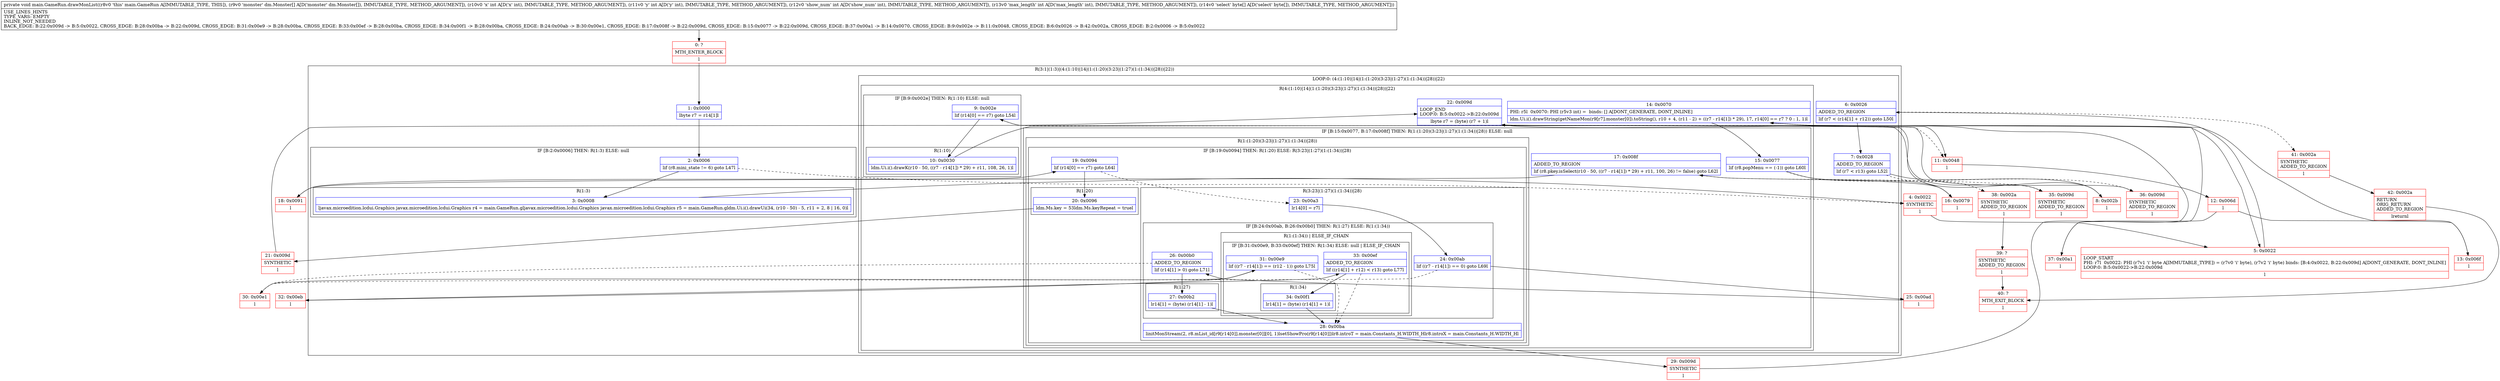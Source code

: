digraph "CFG formain.GameRun.drawMonList([Ldm\/Monster;IIII[B)V" {
subgraph cluster_Region_1686270859 {
label = "R(3:1|(1:3)|(4:(1:10)|14|(1:(1:20)(3:23|(1:27)(1:(1:34))|28))|22))";
node [shape=record,color=blue];
Node_1 [shape=record,label="{1\:\ 0x0000|lbyte r7 = r14[1]l}"];
subgraph cluster_IfRegion_852687620 {
label = "IF [B:2:0x0006] THEN: R(1:3) ELSE: null";
node [shape=record,color=blue];
Node_2 [shape=record,label="{2\:\ 0x0006|lif (r8.mini_state != 6) goto L47l}"];
subgraph cluster_Region_901293519 {
label = "R(1:3)";
node [shape=record,color=blue];
Node_3 [shape=record,label="{3\:\ 0x0008|ljavax.microedition.lcdui.Graphics javax.microedition.lcdui.Graphics r4 = main.GameRun.gljavax.microedition.lcdui.Graphics javax.microedition.lcdui.Graphics r5 = main.GameRun.gldm.Ui.i().drawUi(34, (r10 \- 50) \- 5, r11 + 2, 8 \| 16, 0)l}"];
}
}
subgraph cluster_LoopRegion_1752265883 {
label = "LOOP:0: (4:(1:10)|14|(1:(1:20)(3:23|(1:27)(1:(1:34))|28))|22)";
node [shape=record,color=blue];
Node_6 [shape=record,label="{6\:\ 0x0026|ADDED_TO_REGION\l|lif (r7 \< (r14[1] + r12)) goto L50l}"];
Node_7 [shape=record,label="{7\:\ 0x0028|ADDED_TO_REGION\l|lif (r7 \< r13) goto L52l}"];
subgraph cluster_Region_514258668 {
label = "R(4:(1:10)|14|(1:(1:20)(3:23|(1:27)(1:(1:34))|28))|22)";
node [shape=record,color=blue];
subgraph cluster_IfRegion_1716795217 {
label = "IF [B:9:0x002e] THEN: R(1:10) ELSE: null";
node [shape=record,color=blue];
Node_9 [shape=record,label="{9\:\ 0x002e|lif (r14[0] == r7) goto L54l}"];
subgraph cluster_Region_289214011 {
label = "R(1:10)";
node [shape=record,color=blue];
Node_10 [shape=record,label="{10\:\ 0x0030|ldm.Ui.i().drawK(r10 \- 50, ((r7 \- r14[1]) * 29) + r11, 108, 26, 1)l}"];
}
}
Node_14 [shape=record,label="{14\:\ 0x0070|PHI: r5l  0x0070: PHI (r5v3 int) =  binds: [] A[DONT_GENERATE, DONT_INLINE]\l|ldm.Ui.i().drawString(getNameMon(r9[r7].monster[0]).toString(), r10 + 4, (r11 \- 2) + ((r7 \- r14[1]) * 29), 17, r14[0] == r7 ? 0 : 1, 1)l}"];
subgraph cluster_IfRegion_939887462 {
label = "IF [B:15:0x0077, B:17:0x008f] THEN: R(1:(1:20)(3:23|(1:27)(1:(1:34))|28)) ELSE: null";
node [shape=record,color=blue];
Node_15 [shape=record,label="{15\:\ 0x0077|lif (r8.popMenu == (\-1)) goto L60l}"];
Node_17 [shape=record,label="{17\:\ 0x008f|ADDED_TO_REGION\l|lif (r8.pkey.isSelect(r10 \- 50, ((r7 \- r14[1]) * 29) + r11, 100, 26) != false) goto L62l}"];
subgraph cluster_Region_1859009932 {
label = "R(1:(1:20)(3:23|(1:27)(1:(1:34))|28))";
node [shape=record,color=blue];
subgraph cluster_IfRegion_1538520401 {
label = "IF [B:19:0x0094] THEN: R(1:20) ELSE: R(3:23|(1:27)(1:(1:34))|28)";
node [shape=record,color=blue];
Node_19 [shape=record,label="{19\:\ 0x0094|lif (r14[0] == r7) goto L64l}"];
subgraph cluster_Region_1281874491 {
label = "R(1:20)";
node [shape=record,color=blue];
Node_20 [shape=record,label="{20\:\ 0x0096|ldm.Ms.key = 53ldm.Ms.keyRepeat = truel}"];
}
subgraph cluster_Region_479899593 {
label = "R(3:23|(1:27)(1:(1:34))|28)";
node [shape=record,color=blue];
Node_23 [shape=record,label="{23\:\ 0x00a3|lr14[0] = r7l}"];
subgraph cluster_IfRegion_1697588919 {
label = "IF [B:24:0x00ab, B:26:0x00b0] THEN: R(1:27) ELSE: R(1:(1:34))";
node [shape=record,color=blue];
Node_24 [shape=record,label="{24\:\ 0x00ab|lif ((r7 \- r14[1]) == 0) goto L69l}"];
Node_26 [shape=record,label="{26\:\ 0x00b0|ADDED_TO_REGION\l|lif (r14[1] \> 0) goto L71l}"];
subgraph cluster_Region_2071382083 {
label = "R(1:27)";
node [shape=record,color=blue];
Node_27 [shape=record,label="{27\:\ 0x00b2|lr14[1] = (byte) (r14[1] \- 1)l}"];
}
subgraph cluster_Region_1582892786 {
label = "R(1:(1:34)) | ELSE_IF_CHAIN\l";
node [shape=record,color=blue];
subgraph cluster_IfRegion_1902497743 {
label = "IF [B:31:0x00e9, B:33:0x00ef] THEN: R(1:34) ELSE: null | ELSE_IF_CHAIN\l";
node [shape=record,color=blue];
Node_31 [shape=record,label="{31\:\ 0x00e9|lif ((r7 \- r14[1]) == (r12 \- 1)) goto L75l}"];
Node_33 [shape=record,label="{33\:\ 0x00ef|ADDED_TO_REGION\l|lif ((r14[1] + r12) \< r13) goto L77l}"];
subgraph cluster_Region_1105486568 {
label = "R(1:34)";
node [shape=record,color=blue];
Node_34 [shape=record,label="{34\:\ 0x00f1|lr14[1] = (byte) (r14[1] + 1)l}"];
}
}
}
}
Node_28 [shape=record,label="{28\:\ 0x00ba|linitMonStream(2, r8.mList_id[r9[r14[0]].monster[0]][0], 1)lsetShowPro(r9[r14[0]])lr8.introT = main.Constants_H.WIDTH_Hlr8.introX = main.Constants_H.WIDTH_Hl}"];
}
}
}
}
Node_22 [shape=record,label="{22\:\ 0x009d|LOOP_END\lLOOP:0: B:5:0x0022\-\>B:22:0x009d\l|lbyte r7 = (byte) (r7 + 1)l}"];
}
}
}
Node_0 [shape=record,color=red,label="{0\:\ ?|MTH_ENTER_BLOCK\l|l}"];
Node_4 [shape=record,color=red,label="{4\:\ 0x0022|SYNTHETIC\l|l}"];
Node_5 [shape=record,color=red,label="{5\:\ 0x0022|LOOP_START\lPHI: r7l  0x0022: PHI (r7v1 'i' byte A[IMMUTABLE_TYPE]) = (r7v0 'i' byte), (r7v2 'i' byte) binds: [B:4:0x0022, B:22:0x009d] A[DONT_GENERATE, DONT_INLINE]\lLOOP:0: B:5:0x0022\-\>B:22:0x009d\l|l}"];
Node_8 [shape=record,color=red,label="{8\:\ 0x002b|l}"];
Node_11 [shape=record,color=red,label="{11\:\ 0x0048|l}"];
Node_12 [shape=record,color=red,label="{12\:\ 0x006d|l}"];
Node_13 [shape=record,color=red,label="{13\:\ 0x006f|l}"];
Node_16 [shape=record,color=red,label="{16\:\ 0x0079|l}"];
Node_18 [shape=record,color=red,label="{18\:\ 0x0091|l}"];
Node_21 [shape=record,color=red,label="{21\:\ 0x009d|SYNTHETIC\l|l}"];
Node_25 [shape=record,color=red,label="{25\:\ 0x00ad|l}"];
Node_29 [shape=record,color=red,label="{29\:\ 0x009d|SYNTHETIC\l|l}"];
Node_30 [shape=record,color=red,label="{30\:\ 0x00e1|l}"];
Node_32 [shape=record,color=red,label="{32\:\ 0x00eb|l}"];
Node_35 [shape=record,color=red,label="{35\:\ 0x009d|SYNTHETIC\lADDED_TO_REGION\l|l}"];
Node_36 [shape=record,color=red,label="{36\:\ 0x009d|SYNTHETIC\lADDED_TO_REGION\l|l}"];
Node_37 [shape=record,color=red,label="{37\:\ 0x00a1|l}"];
Node_38 [shape=record,color=red,label="{38\:\ 0x002a|SYNTHETIC\lADDED_TO_REGION\l|l}"];
Node_39 [shape=record,color=red,label="{39\:\ ?|SYNTHETIC\lADDED_TO_REGION\l|l}"];
Node_40 [shape=record,color=red,label="{40\:\ ?|MTH_EXIT_BLOCK\l|l}"];
Node_41 [shape=record,color=red,label="{41\:\ 0x002a|SYNTHETIC\lADDED_TO_REGION\l|l}"];
Node_42 [shape=record,color=red,label="{42\:\ 0x002a|RETURN\lORIG_RETURN\lADDED_TO_REGION\l|lreturnl}"];
MethodNode[shape=record,label="{private void main.GameRun.drawMonList((r8v0 'this' main.GameRun A[IMMUTABLE_TYPE, THIS]), (r9v0 'monster' dm.Monster[] A[D('monster' dm.Monster[]), IMMUTABLE_TYPE, METHOD_ARGUMENT]), (r10v0 'x' int A[D('x' int), IMMUTABLE_TYPE, METHOD_ARGUMENT]), (r11v0 'y' int A[D('y' int), IMMUTABLE_TYPE, METHOD_ARGUMENT]), (r12v0 'show_num' int A[D('show_num' int), IMMUTABLE_TYPE, METHOD_ARGUMENT]), (r13v0 'max_length' int A[D('max_length' int), IMMUTABLE_TYPE, METHOD_ARGUMENT]), (r14v0 'select' byte[] A[D('select' byte[]), IMMUTABLE_TYPE, METHOD_ARGUMENT]))  | USE_LINES_HINTS\lTYPE_VARS: EMPTY\lINLINE_NOT_NEEDED\lBACK_EDGE: B:22:0x009d \-\> B:5:0x0022, CROSS_EDGE: B:28:0x00ba \-\> B:22:0x009d, CROSS_EDGE: B:31:0x00e9 \-\> B:28:0x00ba, CROSS_EDGE: B:33:0x00ef \-\> B:28:0x00ba, CROSS_EDGE: B:34:0x00f1 \-\> B:28:0x00ba, CROSS_EDGE: B:24:0x00ab \-\> B:30:0x00e1, CROSS_EDGE: B:17:0x008f \-\> B:22:0x009d, CROSS_EDGE: B:15:0x0077 \-\> B:22:0x009d, CROSS_EDGE: B:37:0x00a1 \-\> B:14:0x0070, CROSS_EDGE: B:9:0x002e \-\> B:11:0x0048, CROSS_EDGE: B:6:0x0026 \-\> B:42:0x002a, CROSS_EDGE: B:2:0x0006 \-\> B:5:0x0022\l}"];
MethodNode -> Node_0;
Node_1 -> Node_2;
Node_2 -> Node_3;
Node_2 -> Node_4[style=dashed];
Node_3 -> Node_4;
Node_6 -> Node_7;
Node_6 -> Node_41[style=dashed];
Node_7 -> Node_8;
Node_7 -> Node_38[style=dashed];
Node_9 -> Node_10;
Node_9 -> Node_11[style=dashed];
Node_10 -> Node_11;
Node_14 -> Node_15;
Node_15 -> Node_16;
Node_15 -> Node_36[style=dashed];
Node_17 -> Node_18;
Node_17 -> Node_35[style=dashed];
Node_19 -> Node_20;
Node_19 -> Node_23[style=dashed];
Node_20 -> Node_21;
Node_23 -> Node_24;
Node_24 -> Node_25;
Node_24 -> Node_30[style=dashed];
Node_26 -> Node_27;
Node_26 -> Node_30[style=dashed];
Node_27 -> Node_28;
Node_31 -> Node_28[style=dashed];
Node_31 -> Node_32;
Node_33 -> Node_28[style=dashed];
Node_33 -> Node_34;
Node_34 -> Node_28;
Node_28 -> Node_29;
Node_22 -> Node_5;
Node_0 -> Node_1;
Node_4 -> Node_5;
Node_5 -> Node_6;
Node_8 -> Node_9;
Node_11 -> Node_12;
Node_12 -> Node_13;
Node_12 -> Node_37;
Node_13 -> Node_14;
Node_16 -> Node_17;
Node_18 -> Node_19;
Node_21 -> Node_22;
Node_25 -> Node_26;
Node_29 -> Node_22;
Node_30 -> Node_31;
Node_32 -> Node_33;
Node_35 -> Node_22;
Node_36 -> Node_22;
Node_37 -> Node_14;
Node_38 -> Node_39;
Node_39 -> Node_40;
Node_41 -> Node_42;
Node_42 -> Node_40;
}


